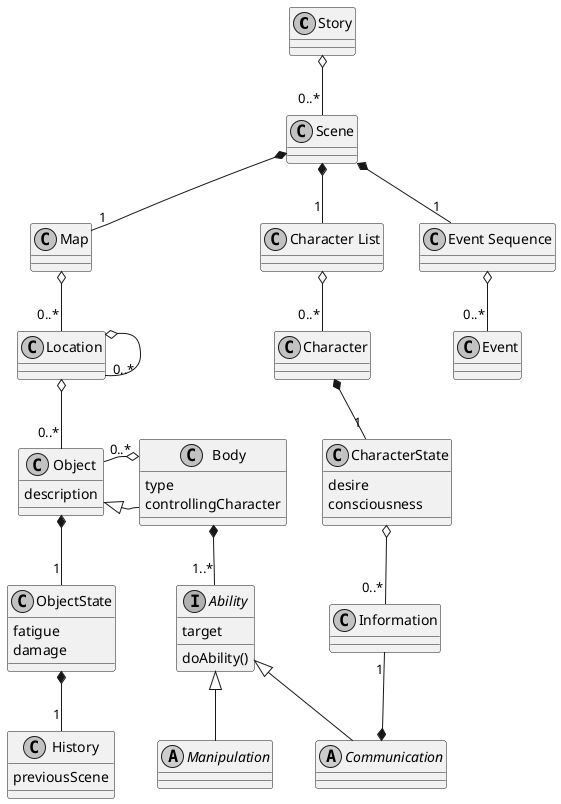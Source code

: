 @startuml
skinparam shadowing false
skinparam monochrome true

'Classes
class Story
class Scene
class Map
class "Character List" as CL
class "Event Sequence" as ES

interface Targetable

class Character
class Event
class Location

class History {
previousScene
}

class Object {
    description
}
class Body {
    type
    controllingCharacter
}

class ObjectState {
    fatigue
    damage
}

class CharacterState {
    desire
    consciousness
}
class Information

interface Ability {
    target
    doAbility()
}
abstract Communication
abstract Manipulation

'Connections
Story o-- "0..*" Scene

Scene *-- "1" Map
Scene *-- "1" CL
Scene *-- "1" ES

hide Targetable
Targetable <|-- Character
Targetable <|-- Location
Targetable <|-- Object

Character *-- "1" CharacterState
CharacterState o-- "0..*" Information

ObjectState *-- "1" History

CL o-- "0..*" Character
ES o-- "0..*" Event
Map o-- "0..*" Location

Location o-- "0..*" Object
Location o-- "0..*" Location
Object <|-- Body
Body o- "0..*" Object

Object *-- "1" ObjectState
Body *-- "1..*" Ability
Ability <|-- Communication
Ability <|-- Manipulation
Information "1" --* Communication

@enduml